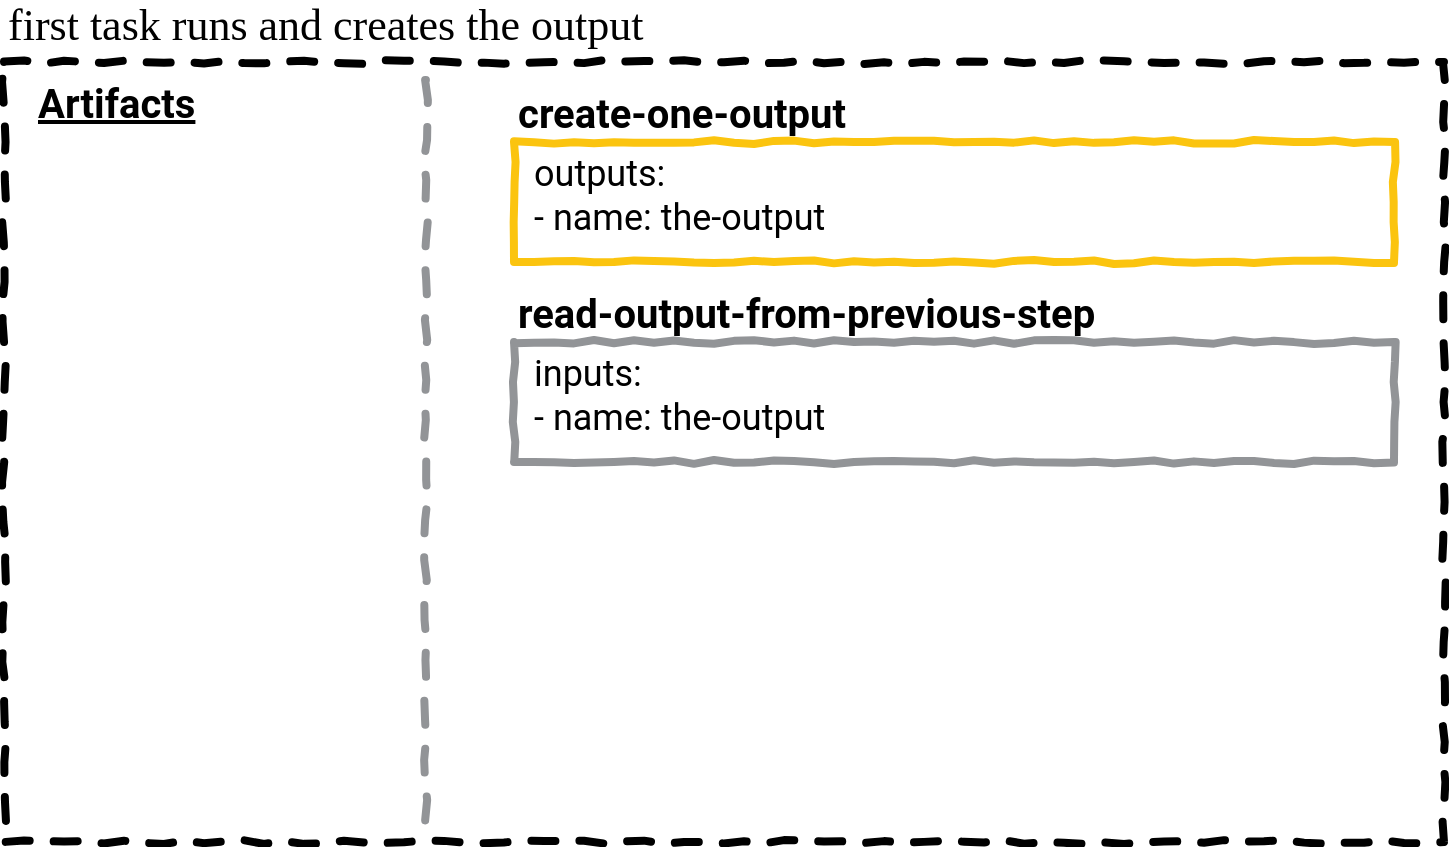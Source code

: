 <mxfile version="13.0.3" type="device" pages="4"><diagram id="9t1ggBxOnCQHxcBDeTWR" name="01"><mxGraphModel dx="722" dy="542" grid="1" gridSize="10" guides="1" tooltips="1" connect="1" arrows="1" fold="1" page="1" pageScale="1" pageWidth="850" pageHeight="1100" math="0" shadow="0" extFonts="Roboto^https://fonts.googleapis.com/css?family=Roboto|Patrick Hand^https://fonts.googleapis.com/css?family=Patrick+Hand"><root><mxCell id="0"/><mxCell id="2QSZ0C084v6sTxYEn1Su-6" value="Untitled Layer" parent="0"/><mxCell id="2QSZ0C084v6sTxYEn1Su-10" value="first task runs and creates the output" style="text;html=1;strokeColor=none;fillColor=none;align=left;verticalAlign=middle;whiteSpace=wrap;rounded=0;comic=1;fontFamily=Patrick Hand;FType=g;fontSize=22;" vertex="1" parent="2QSZ0C084v6sTxYEn1Su-6"><mxGeometry x="65" y="292" width="500" height="20" as="geometry"/></mxCell><mxCell id="2QSZ0C084v6sTxYEn1Su-18" value="" style="group;comic=0;" vertex="1" connectable="0" parent="2QSZ0C084v6sTxYEn1Su-6"><mxGeometry x="320" y="360" width="440" height="60" as="geometry"/></mxCell><mxCell id="2QSZ0C084v6sTxYEn1Su-12" value="&lt;b&gt;create-one-output&lt;br&gt;&lt;/b&gt;" style="rounded=0;whiteSpace=wrap;html=1;comic=1;strokeWidth=4;fillColor=none;fontFamily=Roboto;fontSize=20;align=left;labelPosition=center;verticalLabelPosition=top;verticalAlign=bottom;strokeColor=#FBC40F;" vertex="1" parent="2QSZ0C084v6sTxYEn1Su-18"><mxGeometry width="440" height="60" as="geometry"/></mxCell><mxCell id="2QSZ0C084v6sTxYEn1Su-17" value="outputs:&lt;br&gt;- name: the-output" style="text;strokeColor=none;fillColor=none;align=left;verticalAlign=top;rounded=0;comic=1;fontFamily=Roboto;fontSize=18;spacing=0;labelPosition=center;verticalLabelPosition=middle;html=1;" vertex="1" parent="2QSZ0C084v6sTxYEn1Su-18"><mxGeometry x="10" width="190" height="60" as="geometry"/></mxCell><mxCell id="2QSZ0C084v6sTxYEn1Su-19" value="" style="group" vertex="1" connectable="0" parent="2QSZ0C084v6sTxYEn1Su-6"><mxGeometry x="320" y="460" width="440" height="60" as="geometry"/></mxCell><mxCell id="2QSZ0C084v6sTxYEn1Su-20" value="&lt;b&gt;read-output-from-previous-step&lt;br&gt;&lt;/b&gt;" style="rounded=0;whiteSpace=wrap;html=1;comic=1;strokeWidth=4;fillColor=none;fontFamily=Roboto;fontSize=20;align=left;labelPosition=center;verticalLabelPosition=top;verticalAlign=bottom;strokeColor=#929497;" vertex="1" parent="2QSZ0C084v6sTxYEn1Su-19"><mxGeometry width="440" height="60" as="geometry"/></mxCell><mxCell id="2QSZ0C084v6sTxYEn1Su-21" value="inputs:&lt;br&gt;- name: the-output" style="text;strokeColor=none;fillColor=none;align=left;verticalAlign=top;rounded=0;comic=1;fontFamily=Roboto;fontSize=18;spacing=0;labelPosition=center;verticalLabelPosition=middle;html=1;" vertex="1" parent="2QSZ0C084v6sTxYEn1Su-19"><mxGeometry x="10" width="190" height="60" as="geometry"/></mxCell><mxCell id="5yH4p8zWgpjLe0zDlxVh-1" value="Artifacts" style="text;html=1;strokeColor=none;fillColor=none;align=left;verticalAlign=middle;whiteSpace=wrap;rounded=0;comic=1;fontStyle=5;fontFamily=Roboto;FType=g;fontSize=20;" vertex="1" parent="2QSZ0C084v6sTxYEn1Su-6"><mxGeometry x="80" y="330" width="90" height="20" as="geometry"/></mxCell><mxCell id="2QSZ0C084v6sTxYEn1Su-1" value="" style="whiteSpace=wrap;html=1;dashed=1;strokeWidth=4;comic=1;fillColor=none;spacing=2;" vertex="1" parent="2QSZ0C084v6sTxYEn1Su-6"><mxGeometry x="65" y="320" width="720" height="390" as="geometry"/></mxCell><mxCell id="2QSZ0C084v6sTxYEn1Su-5" value="" style="endArrow=none;dashed=1;html=1;strokeWidth=4;comic=1;anchorPointDirection=0;exitX=0.293;exitY=0;exitDx=0;exitDy=0;exitPerimeter=0;strokeColor=#929497;" edge="1" parent="2QSZ0C084v6sTxYEn1Su-6"><mxGeometry width="50" height="50" relative="1" as="geometry"><mxPoint x="275.96" y="329" as="sourcePoint"/><mxPoint x="276" y="709" as="targetPoint"/></mxGeometry></mxCell></root></mxGraphModel></diagram><diagram name="02" id="ijevLwPjUynzo4g1D8LV"><mxGraphModel dx="722" dy="542" grid="1" gridSize="10" guides="1" tooltips="1" connect="1" arrows="1" fold="1" page="0" pageScale="1" pageWidth="850" pageHeight="1100" math="0" shadow="0" extFonts="Roboto^https://fonts.googleapis.com/css?family=Roboto|Patrick Hand^https://fonts.googleapis.com/css?family=Patrick+Hand"><root><mxCell id="WFtFuV8_gUr-GJvcbbG4-0"/><mxCell id="WFtFuV8_gUr-GJvcbbG4-4" value="Untitled Layer" parent="WFtFuV8_gUr-GJvcbbG4-0"/><mxCell id="WFtFuV8_gUr-GJvcbbG4-6" value="first task completes, output is saved as an artifact" style="text;html=1;strokeColor=none;fillColor=none;align=left;verticalAlign=middle;whiteSpace=wrap;rounded=0;comic=1;fontFamily=Patrick Hand;FType=g;fontSize=22;" vertex="1" parent="WFtFuV8_gUr-GJvcbbG4-4"><mxGeometry x="70" y="292" width="710" height="20" as="geometry"/></mxCell><mxCell id="WFtFuV8_gUr-GJvcbbG4-7" value="Artifacts" style="text;html=1;strokeColor=none;fillColor=none;align=left;verticalAlign=middle;whiteSpace=wrap;rounded=0;comic=1;fontStyle=5;fontFamily=Roboto;FType=g;fontSize=20;" vertex="1" parent="WFtFuV8_gUr-GJvcbbG4-4"><mxGeometry x="80" y="330" width="90" height="20" as="geometry"/></mxCell><mxCell id="WFtFuV8_gUr-GJvcbbG4-8" value="" style="group" vertex="1" connectable="0" parent="WFtFuV8_gUr-GJvcbbG4-4"><mxGeometry x="80" y="360" width="160" height="130" as="geometry"/></mxCell><mxCell id="WFtFuV8_gUr-GJvcbbG4-9" value="" style="shape=card;whiteSpace=wrap;html=1;comic=1;strokeWidth=2;fillColor=none;direction=south;" vertex="1" parent="WFtFuV8_gUr-GJvcbbG4-8"><mxGeometry width="160" height="60" as="geometry"/></mxCell><mxCell id="WFtFuV8_gUr-GJvcbbG4-10" value="the-output" style="text;html=1;strokeColor=none;fillColor=none;align=left;verticalAlign=middle;whiteSpace=wrap;rounded=0;comic=1;fontFamily=Roboto;fontSize=20;fontStyle=1" vertex="1" parent="WFtFuV8_gUr-GJvcbbG4-8"><mxGeometry x="4" y="3" width="126" height="20" as="geometry"/></mxCell><mxCell id="WFtFuV8_gUr-GJvcbbG4-11" value="./file" style="text;html=1;strokeColor=none;fillColor=none;align=center;verticalAlign=middle;whiteSpace=wrap;rounded=0;comic=1;fontFamily=Roboto;fontSize=18;" vertex="1" parent="WFtFuV8_gUr-GJvcbbG4-8"><mxGeometry x="4" y="32" width="40" height="20" as="geometry"/></mxCell><mxCell id="WFtFuV8_gUr-GJvcbbG4-12" value="" style="endArrow=none;html=1;strokeColor=#000000;strokeWidth=2;fontFamily=Roboto;fontSize=18;exitX=0.5;exitY=1;exitDx=0;exitDy=0;exitPerimeter=0;anchorPointDirection=0;" edge="1" parent="WFtFuV8_gUr-GJvcbbG4-8" source="WFtFuV8_gUr-GJvcbbG4-9"><mxGeometry width="50" height="50" relative="1" as="geometry"><mxPoint x="110" y="80" as="sourcePoint"/><mxPoint x="160" y="30" as="targetPoint"/></mxGeometry></mxCell><mxCell id="WFtFuV8_gUr-GJvcbbG4-13" value="" style="group;comic=0;" vertex="1" connectable="0" parent="WFtFuV8_gUr-GJvcbbG4-4"><mxGeometry x="320" y="360" width="440" height="60" as="geometry"/></mxCell><mxCell id="WFtFuV8_gUr-GJvcbbG4-14" value="&lt;b&gt;create-one-output&lt;br&gt;&lt;/b&gt;" style="rounded=0;whiteSpace=wrap;html=1;comic=1;strokeWidth=4;fillColor=none;fontFamily=Roboto;fontSize=20;align=left;labelPosition=center;verticalLabelPosition=top;verticalAlign=bottom;strokeColor=#12C560;" vertex="1" parent="WFtFuV8_gUr-GJvcbbG4-13"><mxGeometry width="440" height="60" as="geometry"/></mxCell><mxCell id="WFtFuV8_gUr-GJvcbbG4-15" value="outputs:&lt;br&gt;- name: the-output" style="text;strokeColor=none;fillColor=none;align=left;verticalAlign=top;rounded=0;comic=1;fontFamily=Roboto;fontSize=18;spacing=0;labelPosition=center;verticalLabelPosition=middle;html=1;" vertex="1" parent="WFtFuV8_gUr-GJvcbbG4-13"><mxGeometry x="10" width="190" height="60" as="geometry"/></mxCell><mxCell id="WFtFuV8_gUr-GJvcbbG4-16" value="" style="group" vertex="1" connectable="0" parent="WFtFuV8_gUr-GJvcbbG4-4"><mxGeometry x="320" y="460" width="440" height="60" as="geometry"/></mxCell><mxCell id="WFtFuV8_gUr-GJvcbbG4-17" value="&lt;b&gt;read-output-from-previous-step&lt;br&gt;&lt;/b&gt;" style="rounded=0;whiteSpace=wrap;html=1;comic=1;strokeWidth=4;fillColor=none;fontFamily=Roboto;fontSize=20;align=left;labelPosition=center;verticalLabelPosition=top;verticalAlign=bottom;strokeColor=#929497;" vertex="1" parent="WFtFuV8_gUr-GJvcbbG4-16"><mxGeometry width="440" height="60" as="geometry"/></mxCell><mxCell id="WFtFuV8_gUr-GJvcbbG4-18" value="inputs:&lt;br&gt;- name: the-output" style="text;strokeColor=none;fillColor=none;align=left;verticalAlign=top;rounded=0;comic=1;fontFamily=Roboto;fontSize=18;spacing=0;labelPosition=center;verticalLabelPosition=middle;html=1;" vertex="1" parent="WFtFuV8_gUr-GJvcbbG4-16"><mxGeometry x="10" width="190" height="60" as="geometry"/></mxCell><mxCell id="3Q20uVHIqBUkbISTWvG_-0" value="" style="endArrow=none;html=1;strokeColor=#4A90E2;strokeWidth=2;fontFamily=Roboto;fontSize=20;entryX=-0.002;entryY=0.621;entryDx=0;entryDy=0;entryPerimeter=0;exitX=0.688;exitY=-0.004;exitDx=0;exitDy=0;exitPerimeter=0;startArrow=block;startFill=1;comic=0;curved=1;" edge="1" parent="WFtFuV8_gUr-GJvcbbG4-4" source="WFtFuV8_gUr-GJvcbbG4-9" target="WFtFuV8_gUr-GJvcbbG4-15"><mxGeometry width="50" height="50" relative="1" as="geometry"><mxPoint x="240" y="220" as="sourcePoint"/><mxPoint x="300" y="380" as="targetPoint"/><Array as="points"><mxPoint x="290" y="390"/></Array></mxGeometry></mxCell><mxCell id="WFtFuV8_gUr-GJvcbbG4-2" value="" style="whiteSpace=wrap;html=1;dashed=1;strokeWidth=4;comic=1;fillColor=none;spacing=2;" vertex="1" parent="WFtFuV8_gUr-GJvcbbG4-4"><mxGeometry x="65" y="320" width="720" height="390" as="geometry"/></mxCell><mxCell id="WFtFuV8_gUr-GJvcbbG4-3" value="" style="endArrow=none;dashed=1;html=1;strokeWidth=4;comic=1;anchorPointDirection=0;exitX=0.293;exitY=0;exitDx=0;exitDy=0;exitPerimeter=0;strokeColor=#929497;" edge="1" parent="WFtFuV8_gUr-GJvcbbG4-4"><mxGeometry width="50" height="50" relative="1" as="geometry"><mxPoint x="275.96" y="329" as="sourcePoint"/><mxPoint x="276" y="709" as="targetPoint"/></mxGeometry></mxCell></root></mxGraphModel></diagram><diagram name="03" id="Ely1KYVHtvj2EKgmbSdo"><mxGraphModel dx="722" dy="542" grid="1" gridSize="10" guides="1" tooltips="1" connect="1" arrows="1" fold="1" page="0" pageScale="1" pageWidth="850" pageHeight="1100" math="0" shadow="0" extFonts="Roboto^https://fonts.googleapis.com/css?family=Roboto|Patrick Hand^https://fonts.googleapis.com/css?family=Patrick+Hand"><root><mxCell id="TQzhD4MkJG1C5mW7WTJt-0"/><mxCell id="TQzhD4MkJG1C5mW7WTJt-4" value="Untitled Layer" parent="TQzhD4MkJG1C5mW7WTJt-0"/><mxCell id="TQzhD4MkJG1C5mW7WTJt-6" value="artifact is sent to the next task as its input" style="text;html=1;strokeColor=none;fillColor=none;align=left;verticalAlign=middle;whiteSpace=wrap;rounded=0;comic=1;fontFamily=Patrick Hand;FType=g;fontSize=22;" vertex="1" parent="TQzhD4MkJG1C5mW7WTJt-4"><mxGeometry x="70" y="292" width="710" height="20" as="geometry"/></mxCell><mxCell id="TQzhD4MkJG1C5mW7WTJt-7" value="Artifacts" style="text;html=1;strokeColor=none;fillColor=none;align=left;verticalAlign=middle;whiteSpace=wrap;rounded=0;comic=1;fontStyle=5;fontFamily=Roboto;FType=g;fontSize=20;" vertex="1" parent="TQzhD4MkJG1C5mW7WTJt-4"><mxGeometry x="80" y="330" width="90" height="20" as="geometry"/></mxCell><mxCell id="TQzhD4MkJG1C5mW7WTJt-8" value="" style="group" vertex="1" connectable="0" parent="TQzhD4MkJG1C5mW7WTJt-4"><mxGeometry x="80" y="360" width="160" height="130" as="geometry"/></mxCell><mxCell id="TQzhD4MkJG1C5mW7WTJt-9" value="" style="shape=card;whiteSpace=wrap;html=1;comic=1;strokeWidth=2;fillColor=none;direction=south;" vertex="1" parent="TQzhD4MkJG1C5mW7WTJt-8"><mxGeometry width="160" height="60" as="geometry"/></mxCell><mxCell id="TQzhD4MkJG1C5mW7WTJt-10" value="the-output" style="text;html=1;strokeColor=none;fillColor=none;align=left;verticalAlign=middle;whiteSpace=wrap;rounded=0;comic=1;fontFamily=Roboto;fontSize=20;fontStyle=1" vertex="1" parent="TQzhD4MkJG1C5mW7WTJt-8"><mxGeometry x="4" y="3" width="126" height="20" as="geometry"/></mxCell><mxCell id="TQzhD4MkJG1C5mW7WTJt-11" value="./file" style="text;html=1;strokeColor=none;fillColor=none;align=center;verticalAlign=middle;whiteSpace=wrap;rounded=0;comic=1;fontFamily=Roboto;fontSize=18;" vertex="1" parent="TQzhD4MkJG1C5mW7WTJt-8"><mxGeometry x="4" y="32" width="40" height="20" as="geometry"/></mxCell><mxCell id="TQzhD4MkJG1C5mW7WTJt-12" value="" style="endArrow=none;html=1;strokeColor=#000000;strokeWidth=2;fontFamily=Roboto;fontSize=18;exitX=0.5;exitY=1;exitDx=0;exitDy=0;exitPerimeter=0;anchorPointDirection=0;" edge="1" parent="TQzhD4MkJG1C5mW7WTJt-8" source="TQzhD4MkJG1C5mW7WTJt-9"><mxGeometry width="50" height="50" relative="1" as="geometry"><mxPoint x="110" y="80" as="sourcePoint"/><mxPoint x="160" y="30" as="targetPoint"/></mxGeometry></mxCell><mxCell id="TQzhD4MkJG1C5mW7WTJt-13" value="" style="group;comic=0;" vertex="1" connectable="0" parent="TQzhD4MkJG1C5mW7WTJt-4"><mxGeometry x="320" y="360" width="440" height="60" as="geometry"/></mxCell><mxCell id="TQzhD4MkJG1C5mW7WTJt-14" value="&lt;b&gt;create-one-output&lt;br&gt;&lt;/b&gt;" style="rounded=0;whiteSpace=wrap;html=1;comic=1;strokeWidth=4;fillColor=none;fontFamily=Roboto;fontSize=20;align=left;labelPosition=center;verticalLabelPosition=top;verticalAlign=bottom;strokeColor=#12C560;" vertex="1" parent="TQzhD4MkJG1C5mW7WTJt-13"><mxGeometry width="440" height="60" as="geometry"/></mxCell><mxCell id="TQzhD4MkJG1C5mW7WTJt-15" value="outputs:&lt;br&gt;- name: the-output" style="text;strokeColor=none;fillColor=none;align=left;verticalAlign=top;rounded=0;comic=1;fontFamily=Roboto;fontSize=18;spacing=0;labelPosition=center;verticalLabelPosition=middle;html=1;" vertex="1" parent="TQzhD4MkJG1C5mW7WTJt-13"><mxGeometry x="10" width="220" height="60" as="geometry"/></mxCell><mxCell id="TQzhD4MkJG1C5mW7WTJt-16" value="" style="group" vertex="1" connectable="0" parent="TQzhD4MkJG1C5mW7WTJt-4"><mxGeometry x="320" y="460" width="440" height="60" as="geometry"/></mxCell><mxCell id="TQzhD4MkJG1C5mW7WTJt-17" value="&lt;b&gt;read-output-from-previous-step&lt;br&gt;&lt;/b&gt;" style="rounded=0;whiteSpace=wrap;html=1;comic=1;strokeWidth=4;fillColor=none;fontFamily=Roboto;fontSize=20;align=left;labelPosition=center;verticalLabelPosition=top;verticalAlign=bottom;strokeColor=#FBC40F;" vertex="1" parent="TQzhD4MkJG1C5mW7WTJt-16"><mxGeometry width="440" height="60" as="geometry"/></mxCell><mxCell id="TQzhD4MkJG1C5mW7WTJt-18" value="inputs:&lt;br&gt;- name: the-output" style="text;strokeColor=none;fillColor=none;align=left;verticalAlign=top;rounded=0;comic=1;fontFamily=Roboto;fontSize=18;spacing=0;labelPosition=center;verticalLabelPosition=middle;html=1;" vertex="1" parent="TQzhD4MkJG1C5mW7WTJt-16"><mxGeometry x="10" width="250" height="60" as="geometry"/></mxCell><mxCell id="TQzhD4MkJG1C5mW7WTJt-19" value="" style="endArrow=block;html=1;strokeColor=#4A90E2;strokeWidth=2;fontFamily=Roboto;fontSize=20;entryX=-0.003;entryY=0.624;entryDx=0;entryDy=0;entryPerimeter=0;exitX=0.688;exitY=-0.004;exitDx=0;exitDy=0;exitPerimeter=0;startArrow=none;startFill=0;comic=0;endFill=1;curved=1;" edge="1" parent="TQzhD4MkJG1C5mW7WTJt-4" source="TQzhD4MkJG1C5mW7WTJt-9" target="TQzhD4MkJG1C5mW7WTJt-18"><mxGeometry width="50" height="50" relative="1" as="geometry"><mxPoint x="240" y="220" as="sourcePoint"/><mxPoint x="300" y="380" as="targetPoint"/><Array as="points"><mxPoint x="270" y="460"/></Array></mxGeometry></mxCell><mxCell id="TQzhD4MkJG1C5mW7WTJt-2" value="" style="whiteSpace=wrap;html=1;dashed=1;strokeWidth=4;comic=1;fillColor=none;spacing=2;" vertex="1" parent="TQzhD4MkJG1C5mW7WTJt-4"><mxGeometry x="65" y="320" width="720" height="390" as="geometry"/></mxCell><mxCell id="TQzhD4MkJG1C5mW7WTJt-3" value="" style="endArrow=none;dashed=1;html=1;strokeWidth=4;comic=1;anchorPointDirection=0;exitX=0.293;exitY=0;exitDx=0;exitDy=0;exitPerimeter=0;strokeColor=#929497;" edge="1" parent="TQzhD4MkJG1C5mW7WTJt-4"><mxGeometry width="50" height="50" relative="1" as="geometry"><mxPoint x="275.96" y="329" as="sourcePoint"/><mxPoint x="276" y="709" as="targetPoint"/></mxGeometry></mxCell></root></mxGraphModel></diagram><diagram name="04" id="_9OznrtRuQH0qcml3PAY"><mxGraphModel dx="722" dy="542" grid="1" gridSize="10" guides="1" tooltips="1" connect="1" arrows="1" fold="1" page="0" pageScale="1" pageWidth="850" pageHeight="1100" math="0" shadow="0" extFonts="Roboto^https://fonts.googleapis.com/css?family=Roboto|Patrick Hand^https://fonts.googleapis.com/css?family=Patrick+Hand"><root><mxCell id="ccm8UHfCs2AHdiUrkeRu-0"/><mxCell id="ccm8UHfCs2AHdiUrkeRu-4" value="Untitled Layer" parent="ccm8UHfCs2AHdiUrkeRu-0"/><mxCell id="ccm8UHfCs2AHdiUrkeRu-6" value="all tasks are done running!" style="text;html=1;strokeColor=none;fillColor=none;align=left;verticalAlign=middle;whiteSpace=wrap;rounded=0;comic=1;fontFamily=Patrick Hand;FType=g;fontSize=22;" vertex="1" parent="ccm8UHfCs2AHdiUrkeRu-4"><mxGeometry x="70" y="292" width="710" height="20" as="geometry"/></mxCell><mxCell id="ccm8UHfCs2AHdiUrkeRu-7" value="Artifacts" style="text;html=1;strokeColor=none;fillColor=none;align=left;verticalAlign=middle;whiteSpace=wrap;rounded=0;comic=1;fontStyle=5;fontFamily=Roboto;FType=g;fontSize=20;" vertex="1" parent="ccm8UHfCs2AHdiUrkeRu-4"><mxGeometry x="80" y="330" width="90" height="20" as="geometry"/></mxCell><mxCell id="ccm8UHfCs2AHdiUrkeRu-8" value="" style="group" vertex="1" connectable="0" parent="ccm8UHfCs2AHdiUrkeRu-4"><mxGeometry x="80" y="360" width="160" height="130" as="geometry"/></mxCell><mxCell id="ccm8UHfCs2AHdiUrkeRu-9" value="" style="shape=card;whiteSpace=wrap;html=1;comic=1;strokeWidth=2;fillColor=none;direction=south;" vertex="1" parent="ccm8UHfCs2AHdiUrkeRu-8"><mxGeometry width="160" height="60" as="geometry"/></mxCell><mxCell id="ccm8UHfCs2AHdiUrkeRu-10" value="the-output" style="text;html=1;strokeColor=none;fillColor=none;align=left;verticalAlign=middle;whiteSpace=wrap;rounded=0;comic=1;fontFamily=Roboto;fontSize=20;fontStyle=1" vertex="1" parent="ccm8UHfCs2AHdiUrkeRu-8"><mxGeometry x="4" y="3" width="126" height="20" as="geometry"/></mxCell><mxCell id="ccm8UHfCs2AHdiUrkeRu-11" value="./file" style="text;html=1;strokeColor=none;fillColor=none;align=center;verticalAlign=middle;whiteSpace=wrap;rounded=0;comic=1;fontFamily=Roboto;fontSize=18;" vertex="1" parent="ccm8UHfCs2AHdiUrkeRu-8"><mxGeometry x="4" y="32" width="40" height="20" as="geometry"/></mxCell><mxCell id="ccm8UHfCs2AHdiUrkeRu-12" value="" style="endArrow=none;html=1;strokeColor=#000000;strokeWidth=2;fontFamily=Roboto;fontSize=18;exitX=0.5;exitY=1;exitDx=0;exitDy=0;exitPerimeter=0;anchorPointDirection=0;" edge="1" parent="ccm8UHfCs2AHdiUrkeRu-8" source="ccm8UHfCs2AHdiUrkeRu-9"><mxGeometry width="50" height="50" relative="1" as="geometry"><mxPoint x="110" y="80" as="sourcePoint"/><mxPoint x="160" y="30" as="targetPoint"/></mxGeometry></mxCell><mxCell id="ccm8UHfCs2AHdiUrkeRu-13" value="" style="group;comic=0;" vertex="1" connectable="0" parent="ccm8UHfCs2AHdiUrkeRu-4"><mxGeometry x="320" y="360" width="440" height="60" as="geometry"/></mxCell><mxCell id="ccm8UHfCs2AHdiUrkeRu-14" value="&lt;b&gt;create-one-output&lt;br&gt;&lt;/b&gt;" style="rounded=0;whiteSpace=wrap;html=1;comic=1;strokeWidth=4;fillColor=none;fontFamily=Roboto;fontSize=20;align=left;labelPosition=center;verticalLabelPosition=top;verticalAlign=bottom;strokeColor=#12C560;" vertex="1" parent="ccm8UHfCs2AHdiUrkeRu-13"><mxGeometry width="440" height="60" as="geometry"/></mxCell><mxCell id="ccm8UHfCs2AHdiUrkeRu-15" value="outputs:&lt;br&gt;- name: the-output" style="text;strokeColor=none;fillColor=none;align=left;verticalAlign=top;rounded=0;comic=1;fontFamily=Roboto;fontSize=18;spacing=0;labelPosition=center;verticalLabelPosition=middle;html=1;" vertex="1" parent="ccm8UHfCs2AHdiUrkeRu-13"><mxGeometry x="10" width="210" height="60" as="geometry"/></mxCell><mxCell id="ccm8UHfCs2AHdiUrkeRu-16" value="" style="group" vertex="1" connectable="0" parent="ccm8UHfCs2AHdiUrkeRu-4"><mxGeometry x="320" y="460" width="440" height="60" as="geometry"/></mxCell><mxCell id="ccm8UHfCs2AHdiUrkeRu-17" value="&lt;b&gt;read-output-from-previous-step&lt;br&gt;&lt;/b&gt;" style="rounded=0;whiteSpace=wrap;html=1;comic=1;strokeWidth=4;fillColor=none;fontFamily=Roboto;fontSize=20;align=left;labelPosition=center;verticalLabelPosition=top;verticalAlign=bottom;strokeColor=#12C560;" vertex="1" parent="ccm8UHfCs2AHdiUrkeRu-16"><mxGeometry width="440" height="60" as="geometry"/></mxCell><mxCell id="ccm8UHfCs2AHdiUrkeRu-18" value="inputs:&lt;br&gt;- name: the-output" style="text;strokeColor=none;fillColor=none;align=left;verticalAlign=top;rounded=0;comic=1;fontFamily=Roboto;fontSize=18;spacing=0;labelPosition=center;verticalLabelPosition=middle;html=1;" vertex="1" parent="ccm8UHfCs2AHdiUrkeRu-16"><mxGeometry x="10" width="270" height="60" as="geometry"/></mxCell><mxCell id="ccm8UHfCs2AHdiUrkeRu-2" value="" style="whiteSpace=wrap;html=1;dashed=1;strokeWidth=4;comic=1;fillColor=none;spacing=2;" vertex="1" parent="ccm8UHfCs2AHdiUrkeRu-4"><mxGeometry x="65" y="320" width="720" height="390" as="geometry"/></mxCell><mxCell id="ccm8UHfCs2AHdiUrkeRu-3" value="" style="endArrow=none;dashed=1;html=1;strokeWidth=4;comic=1;anchorPointDirection=0;exitX=0.293;exitY=0;exitDx=0;exitDy=0;exitPerimeter=0;strokeColor=#929497;" edge="1" parent="ccm8UHfCs2AHdiUrkeRu-4"><mxGeometry width="50" height="50" relative="1" as="geometry"><mxPoint x="275.96" y="329" as="sourcePoint"/><mxPoint x="276" y="709" as="targetPoint"/></mxGeometry></mxCell></root></mxGraphModel></diagram></mxfile>